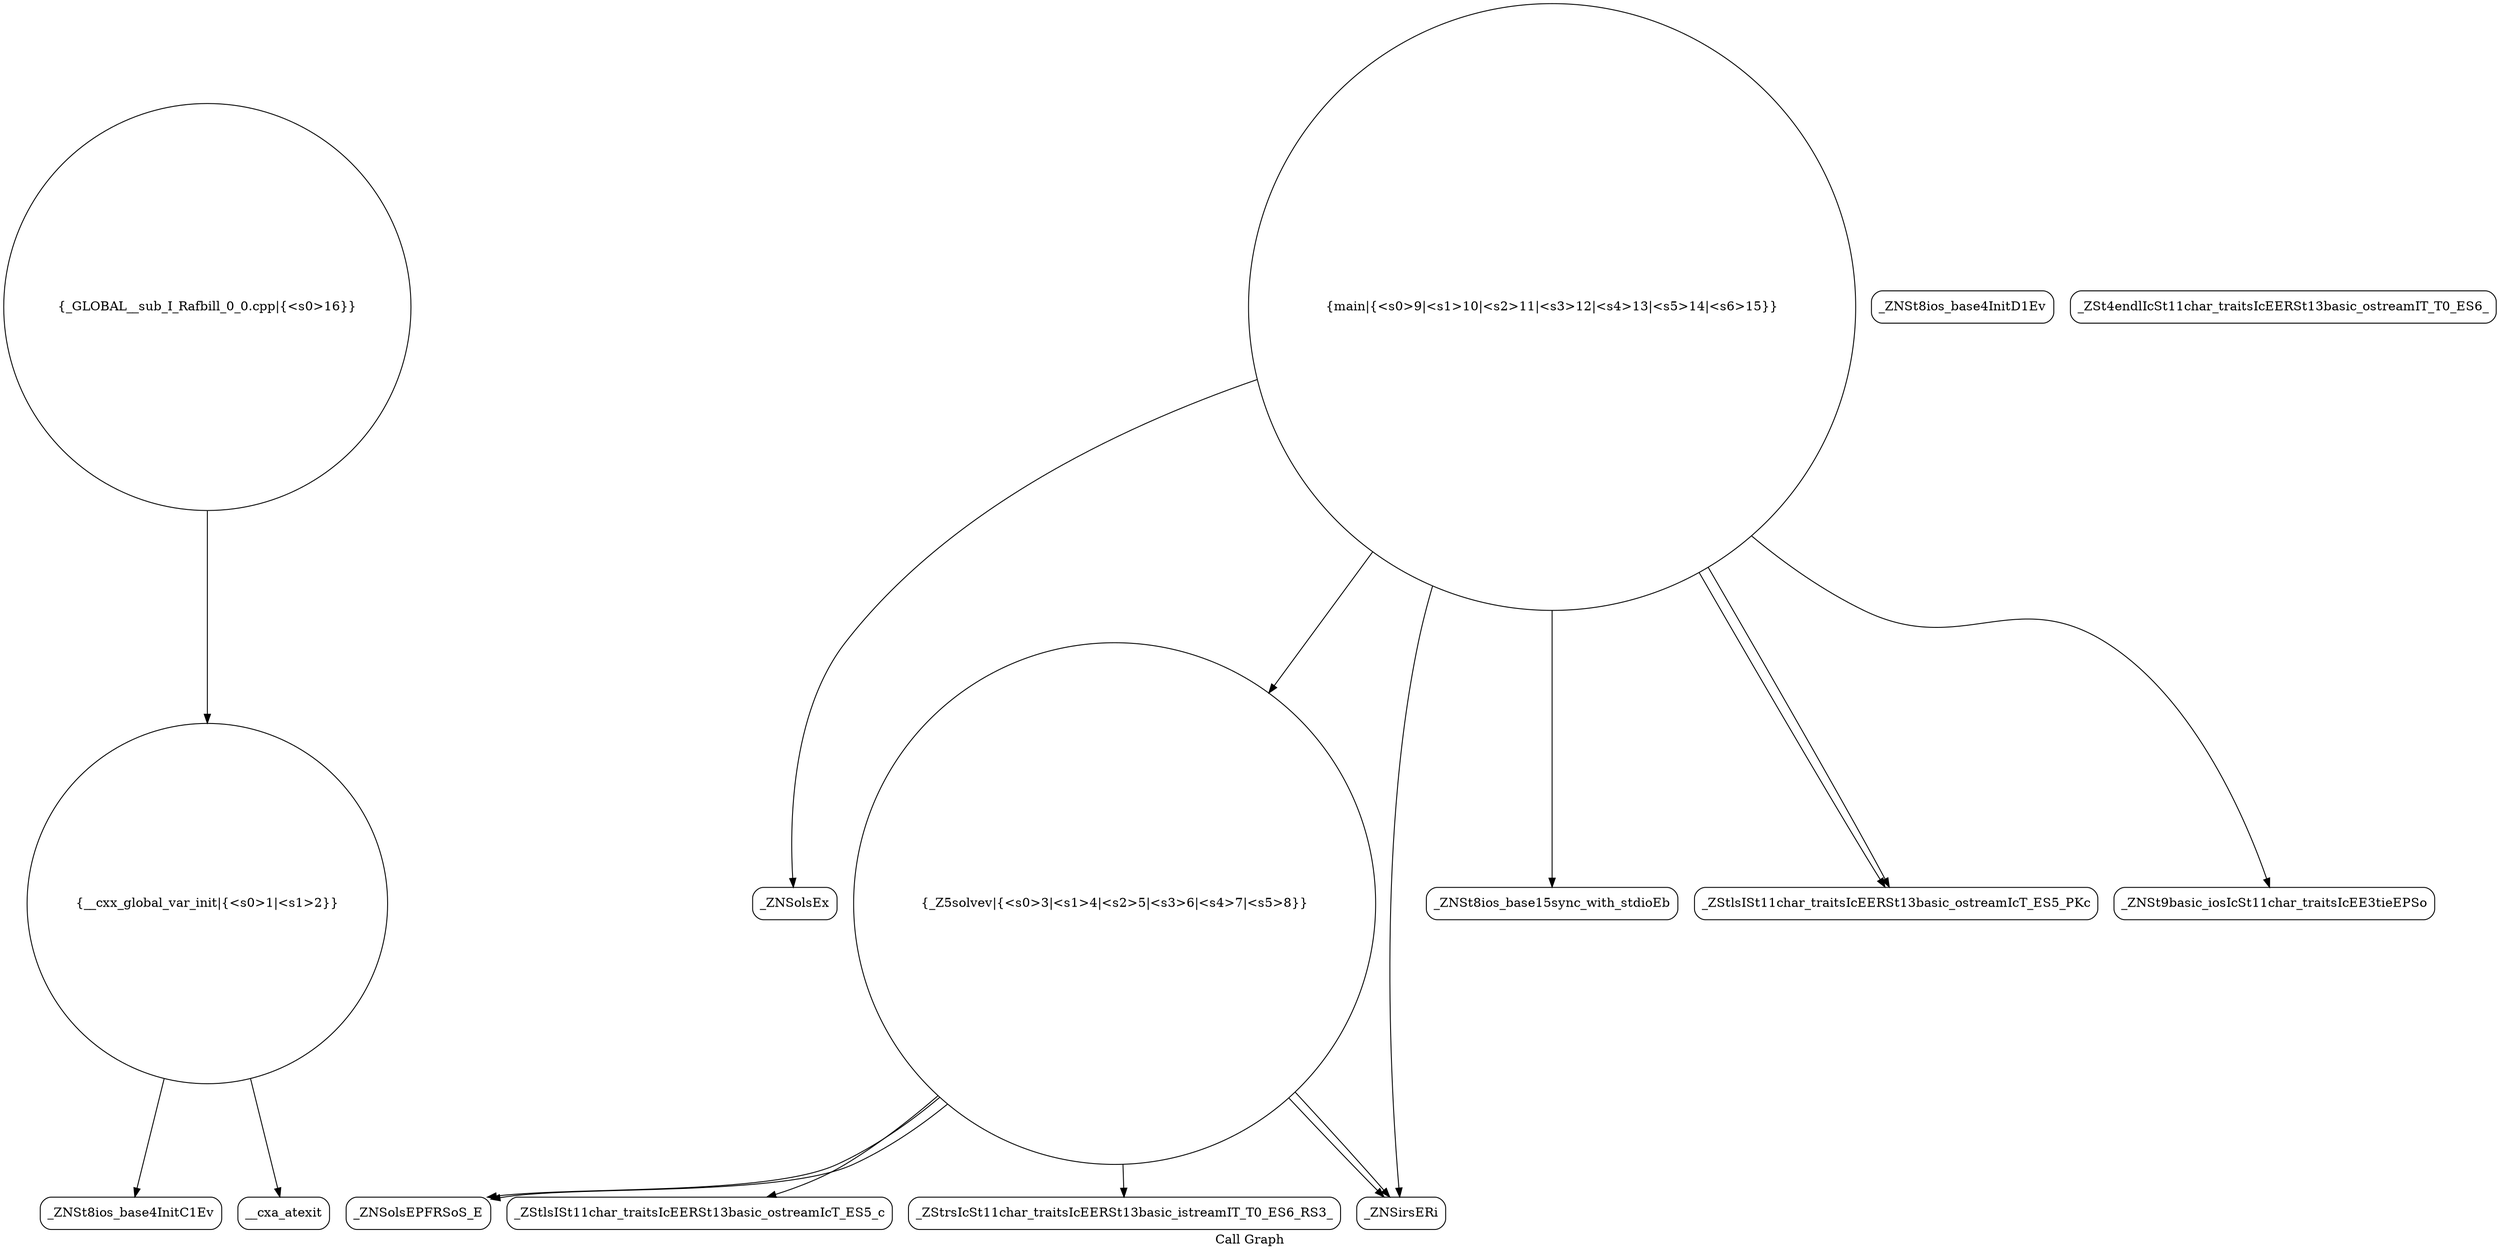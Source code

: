 digraph "Call Graph" {
	label="Call Graph";

	Node0x561394c5a310 [shape=record,shape=circle,label="{__cxx_global_var_init|{<s0>1|<s1>2}}"];
	Node0x561394c5a310:s0 -> Node0x561394c5a7a0[color=black];
	Node0x561394c5a310:s1 -> Node0x561394c5a8a0[color=black];
	Node0x561394c5aaa0 [shape=record,shape=Mrecord,label="{_ZNSolsEPFRSoS_E}"];
	Node0x561394c5ae20 [shape=record,shape=Mrecord,label="{_ZNSolsEx}"];
	Node0x561394c5a820 [shape=record,shape=Mrecord,label="{_ZNSt8ios_base4InitD1Ev}"];
	Node0x561394c5aba0 [shape=record,shape=Mrecord,label="{_ZStlsISt11char_traitsIcEERSt13basic_ostreamIcT_ES5_c}"];
	Node0x561394c5a920 [shape=record,shape=circle,label="{_Z5solvev|{<s0>3|<s1>4|<s2>5|<s3>6|<s4>7|<s5>8}}"];
	Node0x561394c5a920:s0 -> Node0x561394c5a9a0[color=black];
	Node0x561394c5a920:s1 -> Node0x561394c5a9a0[color=black];
	Node0x561394c5a920:s2 -> Node0x561394c5aa20[color=black];
	Node0x561394c5a920:s3 -> Node0x561394c5aaa0[color=black];
	Node0x561394c5a920:s4 -> Node0x561394c5aba0[color=black];
	Node0x561394c5a920:s5 -> Node0x561394c5aaa0[color=black];
	Node0x561394c5aca0 [shape=record,shape=Mrecord,label="{_ZNSt8ios_base15sync_with_stdioEb}"];
	Node0x561394c5aa20 [shape=record,shape=Mrecord,label="{_ZStrsIcSt11char_traitsIcEERSt13basic_istreamIT_T0_ES6_RS3_}"];
	Node0x561394c5ada0 [shape=record,shape=Mrecord,label="{_ZStlsISt11char_traitsIcEERSt13basic_ostreamIcT_ES5_PKc}"];
	Node0x561394c5a7a0 [shape=record,shape=Mrecord,label="{_ZNSt8ios_base4InitC1Ev}"];
	Node0x561394c5ab20 [shape=record,shape=Mrecord,label="{_ZSt4endlIcSt11char_traitsIcEERSt13basic_ostreamIT_T0_ES6_}"];
	Node0x561394c5aea0 [shape=record,shape=circle,label="{_GLOBAL__sub_I_Rafbill_0_0.cpp|{<s0>16}}"];
	Node0x561394c5aea0:s0 -> Node0x561394c5a310[color=black];
	Node0x561394c5a8a0 [shape=record,shape=Mrecord,label="{__cxa_atexit}"];
	Node0x561394c5ac20 [shape=record,shape=circle,label="{main|{<s0>9|<s1>10|<s2>11|<s3>12|<s4>13|<s5>14|<s6>15}}"];
	Node0x561394c5ac20:s0 -> Node0x561394c5aca0[color=black];
	Node0x561394c5ac20:s1 -> Node0x561394c5ad20[color=black];
	Node0x561394c5ac20:s2 -> Node0x561394c5a9a0[color=black];
	Node0x561394c5ac20:s3 -> Node0x561394c5ada0[color=black];
	Node0x561394c5ac20:s4 -> Node0x561394c5ae20[color=black];
	Node0x561394c5ac20:s5 -> Node0x561394c5ada0[color=black];
	Node0x561394c5ac20:s6 -> Node0x561394c5a920[color=black];
	Node0x561394c5a9a0 [shape=record,shape=Mrecord,label="{_ZNSirsERi}"];
	Node0x561394c5ad20 [shape=record,shape=Mrecord,label="{_ZNSt9basic_iosIcSt11char_traitsIcEE3tieEPSo}"];
}
